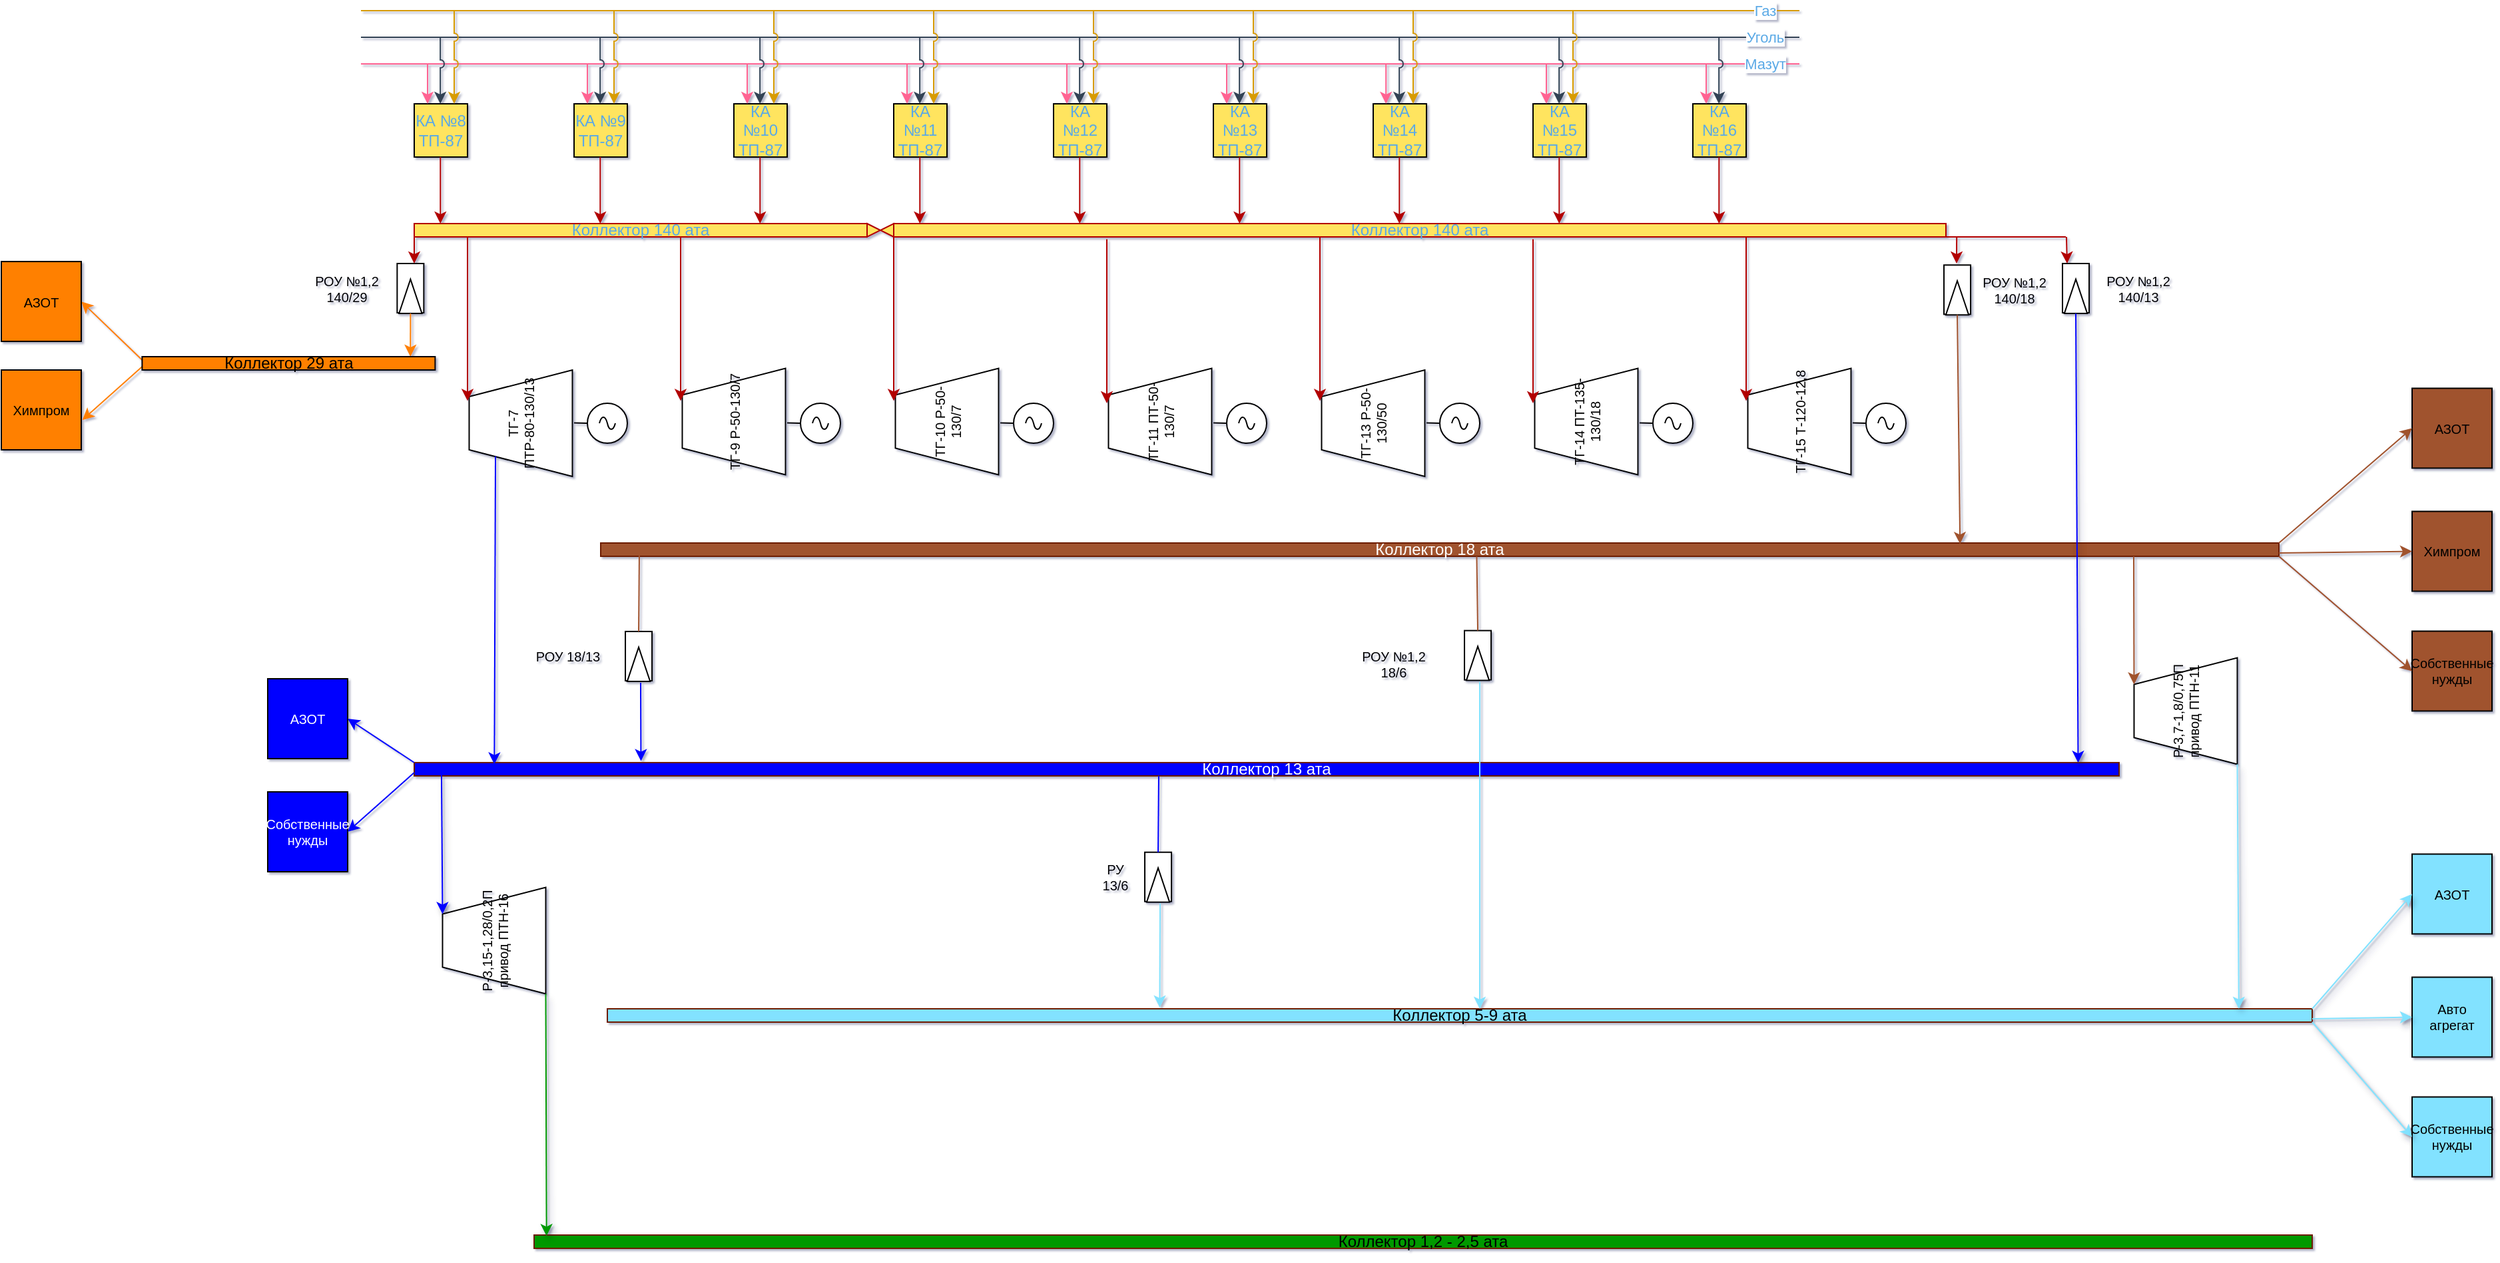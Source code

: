 <mxfile version="20.5.3" type="github">
  <diagram name="Турбины" id="c7558073-3199-34d8-9f00-42111426c3f3">
    <mxGraphModel dx="2180" dy="756" grid="1" gridSize="10" guides="1" tooltips="1" connect="1" arrows="1" fold="1" page="1" pageScale="1" pageWidth="826" pageHeight="1169" math="0" shadow="1">
      <root>
        <mxCell id="0" />
        <mxCell id="1" parent="0" />
        <mxCell id="tL17GhLCMj96Ze86oTwv-2" value="КА №8 ТП-87" style="whiteSpace=wrap;html=1;aspect=fixed;rounded=0;fillColor=#FFE45E;strokeColor=#000000;fontColor=#5AA9E6;" parent="1" vertex="1">
          <mxGeometry x="-40" y="80" width="40" height="40" as="geometry" />
        </mxCell>
        <mxCell id="tL17GhLCMj96Ze86oTwv-3" value="КА №9 ТП-87" style="whiteSpace=wrap;html=1;aspect=fixed;rounded=0;fillColor=#FFE45E;strokeColor=#000000;fontColor=#5AA9E6;" parent="1" vertex="1">
          <mxGeometry x="80" y="80" width="40" height="40" as="geometry" />
        </mxCell>
        <mxCell id="tL17GhLCMj96Ze86oTwv-4" value="КА №10 ТП-87" style="whiteSpace=wrap;html=1;aspect=fixed;rounded=0;fillColor=#FFE45E;strokeColor=#000000;fontColor=#5AA9E6;" parent="1" vertex="1">
          <mxGeometry x="200" y="80" width="40" height="40" as="geometry" />
        </mxCell>
        <mxCell id="tL17GhLCMj96Ze86oTwv-5" value="КА №11 ТП-87" style="whiteSpace=wrap;html=1;aspect=fixed;rounded=0;fillColor=#FFE45E;strokeColor=#000000;fontColor=#5AA9E6;" parent="1" vertex="1">
          <mxGeometry x="320" y="80" width="40" height="40" as="geometry" />
        </mxCell>
        <mxCell id="tL17GhLCMj96Ze86oTwv-6" value="КА №12 ТП-87" style="whiteSpace=wrap;html=1;aspect=fixed;rounded=0;fillColor=#FFE45E;strokeColor=#000000;fontColor=#5AA9E6;" parent="1" vertex="1">
          <mxGeometry x="440" y="80" width="40" height="40" as="geometry" />
        </mxCell>
        <mxCell id="tL17GhLCMj96Ze86oTwv-7" value="КА №13 ТП-87" style="whiteSpace=wrap;html=1;aspect=fixed;rounded=0;fillColor=#FFE45E;strokeColor=#000000;fontColor=#5AA9E6;" parent="1" vertex="1">
          <mxGeometry x="560" y="80" width="40" height="40" as="geometry" />
        </mxCell>
        <mxCell id="tL17GhLCMj96Ze86oTwv-8" value="КА №14 ТП-87" style="whiteSpace=wrap;html=1;aspect=fixed;rounded=0;fillColor=#FFE45E;strokeColor=#000000;fontColor=#5AA9E6;" parent="1" vertex="1">
          <mxGeometry x="680" y="80" width="40" height="40" as="geometry" />
        </mxCell>
        <mxCell id="tL17GhLCMj96Ze86oTwv-9" value="КА №15 ТП-87" style="whiteSpace=wrap;html=1;aspect=fixed;rounded=0;fillColor=#FFE45E;strokeColor=#000000;fontColor=#5AA9E6;" parent="1" vertex="1">
          <mxGeometry x="800" y="80" width="40" height="40" as="geometry" />
        </mxCell>
        <mxCell id="tL17GhLCMj96Ze86oTwv-10" value="КА №16 ТП-87" style="whiteSpace=wrap;html=1;aspect=fixed;rounded=0;fillColor=#FFE45E;strokeColor=#000000;fontColor=#5AA9E6;" parent="1" vertex="1">
          <mxGeometry x="920" y="80" width="40" height="40" as="geometry" />
        </mxCell>
        <mxCell id="tL17GhLCMj96Ze86oTwv-11" value="Коллектор 140 ата" style="rounded=0;whiteSpace=wrap;html=1;strokeColor=#B20000;fillColor=#FFE45E;fontColor=#5AA9E6;" parent="1" vertex="1">
          <mxGeometry x="-40" y="170" width="340" height="10" as="geometry" />
        </mxCell>
        <mxCell id="tL17GhLCMj96Ze86oTwv-12" value="Коллектор 140 ата" style="rounded=0;whiteSpace=wrap;html=1;strokeColor=#B20000;fillColor=#FFE45E;fontColor=#5AA9E6;" parent="1" vertex="1">
          <mxGeometry x="320" y="170" width="790" height="10" as="geometry" />
        </mxCell>
        <mxCell id="tL17GhLCMj96Ze86oTwv-13" value="" style="triangle;whiteSpace=wrap;html=1;strokeColor=#B20000;rounded=0;fillColor=#FFE45E;fontColor=#5AA9E6;" parent="1" vertex="1">
          <mxGeometry x="300" y="170" width="10" height="10" as="geometry" />
        </mxCell>
        <mxCell id="tL17GhLCMj96Ze86oTwv-14" value="" style="triangle;whiteSpace=wrap;html=1;rotation=-180;strokeColor=#B20000;rounded=0;fillColor=#FFE45E;fontColor=#5AA9E6;" parent="1" vertex="1">
          <mxGeometry x="310" y="170" width="10" height="10" as="geometry" />
        </mxCell>
        <mxCell id="tL17GhLCMj96Ze86oTwv-17" value="" style="endArrow=classic;html=1;rounded=0;fillColor=#e51400;strokeColor=#B20000;fontColor=#5AA9E6;" parent="1" edge="1">
          <mxGeometry width="50" height="50" relative="1" as="geometry">
            <mxPoint x="-20.34" y="120" as="sourcePoint" />
            <mxPoint x="-20.34" y="170.0" as="targetPoint" />
          </mxGeometry>
        </mxCell>
        <mxCell id="tL17GhLCMj96Ze86oTwv-18" value="" style="endArrow=classic;html=1;rounded=0;strokeColor=#B20000;fontColor=#5AA9E6;fillColor=#e51400;" parent="1" edge="1">
          <mxGeometry width="50" height="50" relative="1" as="geometry">
            <mxPoint x="99.66" y="120" as="sourcePoint" />
            <mxPoint x="99.66" y="170.0" as="targetPoint" />
          </mxGeometry>
        </mxCell>
        <mxCell id="tL17GhLCMj96Ze86oTwv-19" value="" style="endArrow=classic;html=1;rounded=0;fillColor=#e51400;strokeColor=#B20000;fontColor=#5AA9E6;" parent="1" edge="1">
          <mxGeometry width="50" height="50" relative="1" as="geometry">
            <mxPoint x="219.66" y="120" as="sourcePoint" />
            <mxPoint x="219.66" y="170.0" as="targetPoint" />
          </mxGeometry>
        </mxCell>
        <mxCell id="tL17GhLCMj96Ze86oTwv-20" value="" style="endArrow=classic;html=1;rounded=0;strokeColor=#B20000;fontColor=#5AA9E6;fillColor=#e51400;" parent="1" edge="1">
          <mxGeometry width="50" height="50" relative="1" as="geometry">
            <mxPoint x="339.66" y="120" as="sourcePoint" />
            <mxPoint x="339.66" y="170.0" as="targetPoint" />
          </mxGeometry>
        </mxCell>
        <mxCell id="tL17GhLCMj96Ze86oTwv-21" value="" style="endArrow=classic;html=1;rounded=0;strokeColor=#B20000;fontColor=#5AA9E6;fillColor=#e51400;" parent="1" edge="1">
          <mxGeometry width="50" height="50" relative="1" as="geometry">
            <mxPoint x="459.66" y="120" as="sourcePoint" />
            <mxPoint x="459.66" y="170.0" as="targetPoint" />
          </mxGeometry>
        </mxCell>
        <mxCell id="tL17GhLCMj96Ze86oTwv-22" value="" style="endArrow=classic;html=1;rounded=0;fillColor=#e51400;strokeColor=#B20000;fontColor=#5AA9E6;" parent="1" edge="1">
          <mxGeometry width="50" height="50" relative="1" as="geometry">
            <mxPoint x="579.66" y="120" as="sourcePoint" />
            <mxPoint x="579.66" y="170.0" as="targetPoint" />
          </mxGeometry>
        </mxCell>
        <mxCell id="tL17GhLCMj96Ze86oTwv-23" value="" style="endArrow=classic;html=1;rounded=0;strokeColor=#B20000;fontColor=#5AA9E6;fillColor=#e51400;" parent="1" edge="1">
          <mxGeometry width="50" height="50" relative="1" as="geometry">
            <mxPoint x="699.66" y="120" as="sourcePoint" />
            <mxPoint x="699.66" y="170.0" as="targetPoint" />
          </mxGeometry>
        </mxCell>
        <mxCell id="tL17GhLCMj96Ze86oTwv-24" value="" style="endArrow=classic;html=1;rounded=0;strokeColor=#B20000;fontColor=#5AA9E6;fillColor=#e51400;" parent="1" edge="1">
          <mxGeometry width="50" height="50" relative="1" as="geometry">
            <mxPoint x="819.66" y="120" as="sourcePoint" />
            <mxPoint x="819.66" y="170.0" as="targetPoint" />
          </mxGeometry>
        </mxCell>
        <mxCell id="tL17GhLCMj96Ze86oTwv-25" value="" style="endArrow=classic;html=1;rounded=0;strokeColor=#B20000;fontColor=#5AA9E6;fillColor=#e51400;" parent="1" edge="1">
          <mxGeometry width="50" height="50" relative="1" as="geometry">
            <mxPoint x="939.66" y="120" as="sourcePoint" />
            <mxPoint x="939.66" y="170.0" as="targetPoint" />
          </mxGeometry>
        </mxCell>
        <mxCell id="tL17GhLCMj96Ze86oTwv-26" value="" style="endArrow=none;html=1;rounded=0;strokeColor=#FF6392;fillColor=#FFE45E;fontColor=#5AA9E6;" parent="1" edge="1">
          <mxGeometry width="50" height="50" relative="1" as="geometry">
            <mxPoint x="-80" y="50" as="sourcePoint" />
            <mxPoint x="1000" y="50" as="targetPoint" />
          </mxGeometry>
        </mxCell>
        <mxCell id="tL17GhLCMj96Ze86oTwv-27" value="Мазут" style="edgeLabel;html=1;align=center;verticalAlign=middle;resizable=0;points=[];rounded=0;fontColor=#5AA9E6;" parent="tL17GhLCMj96Ze86oTwv-26" vertex="1" connectable="0">
          <mxGeometry x="0.897" relative="1" as="geometry">
            <mxPoint x="29" as="offset" />
          </mxGeometry>
        </mxCell>
        <mxCell id="tL17GhLCMj96Ze86oTwv-29" value="" style="endArrow=none;html=1;rounded=0;strokeColor=#314354;fillColor=#647687;fontColor=#5AA9E6;" parent="1" edge="1">
          <mxGeometry width="50" height="50" relative="1" as="geometry">
            <mxPoint x="-80" y="30" as="sourcePoint" />
            <mxPoint x="1000" y="30" as="targetPoint" />
          </mxGeometry>
        </mxCell>
        <mxCell id="tL17GhLCMj96Ze86oTwv-30" value="Уголь" style="edgeLabel;html=1;align=center;verticalAlign=middle;resizable=0;points=[];rounded=0;fontColor=#5AA9E6;" parent="tL17GhLCMj96Ze86oTwv-29" vertex="1" connectable="0">
          <mxGeometry x="0.897" relative="1" as="geometry">
            <mxPoint x="29" as="offset" />
          </mxGeometry>
        </mxCell>
        <mxCell id="tL17GhLCMj96Ze86oTwv-31" value="" style="endArrow=none;html=1;rounded=0;strokeColor=#D79B00;fillColor=#ffe6cc;fontColor=#5AA9E6;" parent="1" edge="1">
          <mxGeometry width="50" height="50" relative="1" as="geometry">
            <mxPoint x="-80" y="10" as="sourcePoint" />
            <mxPoint x="1000" y="10" as="targetPoint" />
          </mxGeometry>
        </mxCell>
        <mxCell id="tL17GhLCMj96Ze86oTwv-32" value="Газ" style="edgeLabel;html=1;align=center;verticalAlign=middle;resizable=0;points=[];rounded=0;fontColor=#5AA9E6;" parent="tL17GhLCMj96Ze86oTwv-31" vertex="1" connectable="0">
          <mxGeometry x="0.897" relative="1" as="geometry">
            <mxPoint x="29" as="offset" />
          </mxGeometry>
        </mxCell>
        <mxCell id="tL17GhLCMj96Ze86oTwv-34" value="" style="endArrow=classic;html=1;rounded=0;strokeColor=#FF6392;fontColor=#5AA9E6;fillColor=#FFE45E;" parent="1" edge="1">
          <mxGeometry width="50" height="50" relative="1" as="geometry">
            <mxPoint x="-30" y="50" as="sourcePoint" />
            <mxPoint x="-30" y="80" as="targetPoint" />
          </mxGeometry>
        </mxCell>
        <mxCell id="tL17GhLCMj96Ze86oTwv-35" value="" style="endArrow=classic;html=1;rounded=0;strokeColor=#FF6392;fontColor=#5AA9E6;fillColor=#FFE45E;" parent="1" edge="1">
          <mxGeometry width="50" height="50" relative="1" as="geometry">
            <mxPoint x="90" y="50" as="sourcePoint" />
            <mxPoint x="90" y="80" as="targetPoint" />
          </mxGeometry>
        </mxCell>
        <mxCell id="tL17GhLCMj96Ze86oTwv-36" value="" style="endArrow=classic;html=1;rounded=0;strokeColor=#FF6392;fontColor=#5AA9E6;fillColor=#FFE45E;" parent="1" edge="1">
          <mxGeometry width="50" height="50" relative="1" as="geometry">
            <mxPoint x="210" y="50" as="sourcePoint" />
            <mxPoint x="210" y="80" as="targetPoint" />
          </mxGeometry>
        </mxCell>
        <mxCell id="tL17GhLCMj96Ze86oTwv-37" value="" style="endArrow=classic;html=1;rounded=0;strokeColor=#FF6392;fontColor=#5AA9E6;fillColor=#FFE45E;" parent="1" edge="1">
          <mxGeometry width="50" height="50" relative="1" as="geometry">
            <mxPoint x="330" y="50" as="sourcePoint" />
            <mxPoint x="330" y="80" as="targetPoint" />
          </mxGeometry>
        </mxCell>
        <mxCell id="tL17GhLCMj96Ze86oTwv-38" value="" style="endArrow=classic;html=1;rounded=0;strokeColor=#FF6392;fontColor=#5AA9E6;fillColor=#FFE45E;" parent="1" edge="1">
          <mxGeometry width="50" height="50" relative="1" as="geometry">
            <mxPoint x="450" y="50" as="sourcePoint" />
            <mxPoint x="450" y="80" as="targetPoint" />
          </mxGeometry>
        </mxCell>
        <mxCell id="tL17GhLCMj96Ze86oTwv-39" value="" style="endArrow=classic;html=1;rounded=0;strokeColor=#FF6392;fontColor=#5AA9E6;fillColor=#FFE45E;" parent="1" edge="1">
          <mxGeometry width="50" height="50" relative="1" as="geometry">
            <mxPoint x="570" y="50" as="sourcePoint" />
            <mxPoint x="570" y="80" as="targetPoint" />
          </mxGeometry>
        </mxCell>
        <mxCell id="tL17GhLCMj96Ze86oTwv-40" value="" style="endArrow=classic;html=1;rounded=0;strokeColor=#FF6392;fontColor=#5AA9E6;fillColor=#FFE45E;" parent="1" edge="1">
          <mxGeometry width="50" height="50" relative="1" as="geometry">
            <mxPoint x="689.58" y="50" as="sourcePoint" />
            <mxPoint x="689.58" y="80" as="targetPoint" />
          </mxGeometry>
        </mxCell>
        <mxCell id="tL17GhLCMj96Ze86oTwv-41" value="" style="endArrow=classic;html=1;rounded=0;strokeColor=#FF6392;fontColor=#5AA9E6;fillColor=#FFE45E;" parent="1" edge="1">
          <mxGeometry width="50" height="50" relative="1" as="geometry">
            <mxPoint x="810" y="50" as="sourcePoint" />
            <mxPoint x="810" y="80" as="targetPoint" />
          </mxGeometry>
        </mxCell>
        <mxCell id="tL17GhLCMj96Ze86oTwv-42" value="" style="endArrow=classic;html=1;rounded=0;strokeColor=#FF6392;fontColor=#5AA9E6;fillColor=#FFE45E;" parent="1" edge="1">
          <mxGeometry width="50" height="50" relative="1" as="geometry">
            <mxPoint x="930" y="50" as="sourcePoint" />
            <mxPoint x="930" y="80" as="targetPoint" />
          </mxGeometry>
        </mxCell>
        <mxCell id="tL17GhLCMj96Ze86oTwv-43" value="" style="endArrow=classic;html=1;rounded=0;strokeColor=#314354;fontColor=#5AA9E6;fillColor=#FFE45E;shadow=0;jumpStyle=arc;" parent="1" edge="1">
          <mxGeometry width="50" height="50" relative="1" as="geometry">
            <mxPoint x="-20.42" y="30" as="sourcePoint" />
            <mxPoint x="-20.42" y="80" as="targetPoint" />
          </mxGeometry>
        </mxCell>
        <mxCell id="tL17GhLCMj96Ze86oTwv-44" value="" style="endArrow=classic;html=1;rounded=0;strokeColor=#314354;fontColor=#5AA9E6;fillColor=#FFE45E;jumpStyle=arc;" parent="1" edge="1">
          <mxGeometry width="50" height="50" relative="1" as="geometry">
            <mxPoint x="99.58" y="30" as="sourcePoint" />
            <mxPoint x="99.58" y="80" as="targetPoint" />
          </mxGeometry>
        </mxCell>
        <mxCell id="tL17GhLCMj96Ze86oTwv-45" value="" style="endArrow=classic;html=1;rounded=0;strokeColor=#314354;fontColor=#5AA9E6;fillColor=#FFE45E;jumpStyle=arc;" parent="1" edge="1">
          <mxGeometry width="50" height="50" relative="1" as="geometry">
            <mxPoint x="219.58" y="30" as="sourcePoint" />
            <mxPoint x="219.58" y="80" as="targetPoint" />
          </mxGeometry>
        </mxCell>
        <mxCell id="tL17GhLCMj96Ze86oTwv-46" value="" style="endArrow=classic;html=1;rounded=0;strokeColor=#314354;fontColor=#5AA9E6;fillColor=#FFE45E;jumpStyle=arc;" parent="1" edge="1">
          <mxGeometry width="50" height="50" relative="1" as="geometry">
            <mxPoint x="339.58" y="30" as="sourcePoint" />
            <mxPoint x="339.58" y="80" as="targetPoint" />
          </mxGeometry>
        </mxCell>
        <mxCell id="tL17GhLCMj96Ze86oTwv-47" value="" style="endArrow=classic;html=1;rounded=0;strokeColor=#314354;fontColor=#5AA9E6;fillColor=#FFE45E;jumpStyle=arc;" parent="1" edge="1">
          <mxGeometry width="50" height="50" relative="1" as="geometry">
            <mxPoint x="459.58" y="30" as="sourcePoint" />
            <mxPoint x="459.58" y="80" as="targetPoint" />
          </mxGeometry>
        </mxCell>
        <mxCell id="tL17GhLCMj96Ze86oTwv-48" value="" style="endArrow=classic;html=1;rounded=0;strokeColor=#314354;fontColor=#5AA9E6;fillColor=#FFE45E;jumpStyle=arc;" parent="1" edge="1">
          <mxGeometry width="50" height="50" relative="1" as="geometry">
            <mxPoint x="579.58" y="30" as="sourcePoint" />
            <mxPoint x="579.58" y="80" as="targetPoint" />
          </mxGeometry>
        </mxCell>
        <mxCell id="tL17GhLCMj96Ze86oTwv-49" value="" style="endArrow=classic;html=1;rounded=0;strokeColor=#314354;fontColor=#5AA9E6;fillColor=#FFE45E;jumpStyle=arc;" parent="1" edge="1">
          <mxGeometry width="50" height="50" relative="1" as="geometry">
            <mxPoint x="699.58" y="30" as="sourcePoint" />
            <mxPoint x="699.58" y="80" as="targetPoint" />
          </mxGeometry>
        </mxCell>
        <mxCell id="tL17GhLCMj96Ze86oTwv-50" value="" style="endArrow=classic;html=1;rounded=0;strokeColor=#314354;fontColor=#5AA9E6;fillColor=#FFE45E;jumpStyle=arc;" parent="1" edge="1">
          <mxGeometry width="50" height="50" relative="1" as="geometry">
            <mxPoint x="819.58" y="30" as="sourcePoint" />
            <mxPoint x="819.58" y="80" as="targetPoint" />
          </mxGeometry>
        </mxCell>
        <mxCell id="tL17GhLCMj96Ze86oTwv-51" value="" style="endArrow=classic;html=1;rounded=0;strokeColor=#314354;fontColor=#5AA9E6;fillColor=#FFE45E;jumpStyle=arc;" parent="1" edge="1">
          <mxGeometry width="50" height="50" relative="1" as="geometry">
            <mxPoint x="939.58" y="30" as="sourcePoint" />
            <mxPoint x="939.58" y="80" as="targetPoint" />
          </mxGeometry>
        </mxCell>
        <mxCell id="tL17GhLCMj96Ze86oTwv-52" value="" style="endArrow=classic;html=1;rounded=0;strokeColor=#D79B00;fontColor=#5AA9E6;fillColor=#FFE45E;jumpStyle=arc;" parent="1" edge="1">
          <mxGeometry width="50" height="50" relative="1" as="geometry">
            <mxPoint x="-10" y="10" as="sourcePoint" />
            <mxPoint x="-10.0" y="80" as="targetPoint" />
          </mxGeometry>
        </mxCell>
        <mxCell id="tL17GhLCMj96Ze86oTwv-53" value="" style="endArrow=classic;html=1;rounded=0;strokeColor=#D79B00;fontColor=#5AA9E6;fillColor=#FFE45E;jumpStyle=arc;" parent="1" edge="1">
          <mxGeometry width="50" height="50" relative="1" as="geometry">
            <mxPoint x="110" y="10" as="sourcePoint" />
            <mxPoint x="110" y="80" as="targetPoint" />
          </mxGeometry>
        </mxCell>
        <mxCell id="tL17GhLCMj96Ze86oTwv-54" value="" style="endArrow=classic;html=1;rounded=0;strokeColor=#D79B00;fontColor=#5AA9E6;fillColor=#FFE45E;jumpStyle=arc;" parent="1" edge="1">
          <mxGeometry width="50" height="50" relative="1" as="geometry">
            <mxPoint x="230" y="10" as="sourcePoint" />
            <mxPoint x="230" y="80" as="targetPoint" />
          </mxGeometry>
        </mxCell>
        <mxCell id="tL17GhLCMj96Ze86oTwv-55" value="" style="endArrow=classic;html=1;rounded=0;strokeColor=#D79B00;fontColor=#5AA9E6;fillColor=#FFE45E;jumpStyle=arc;" parent="1" edge="1">
          <mxGeometry width="50" height="50" relative="1" as="geometry">
            <mxPoint x="350" y="10" as="sourcePoint" />
            <mxPoint x="350" y="80" as="targetPoint" />
          </mxGeometry>
        </mxCell>
        <mxCell id="tL17GhLCMj96Ze86oTwv-56" value="" style="endArrow=classic;html=1;rounded=0;strokeColor=#D79B00;fontColor=#5AA9E6;fillColor=#FFE45E;jumpStyle=arc;" parent="1" edge="1">
          <mxGeometry width="50" height="50" relative="1" as="geometry">
            <mxPoint x="470" y="10" as="sourcePoint" />
            <mxPoint x="470" y="80" as="targetPoint" />
          </mxGeometry>
        </mxCell>
        <mxCell id="tL17GhLCMj96Ze86oTwv-57" value="" style="endArrow=classic;html=1;rounded=0;strokeColor=#D79B00;fontColor=#5AA9E6;fillColor=#FFE45E;jumpStyle=arc;" parent="1" edge="1">
          <mxGeometry width="50" height="50" relative="1" as="geometry">
            <mxPoint x="590" y="10" as="sourcePoint" />
            <mxPoint x="590" y="80" as="targetPoint" />
          </mxGeometry>
        </mxCell>
        <mxCell id="tL17GhLCMj96Ze86oTwv-58" value="" style="endArrow=classic;html=1;rounded=0;strokeColor=#D79B00;fontColor=#5AA9E6;fillColor=#FFE45E;jumpStyle=arc;" parent="1" edge="1">
          <mxGeometry width="50" height="50" relative="1" as="geometry">
            <mxPoint x="710" y="10" as="sourcePoint" />
            <mxPoint x="710" y="80" as="targetPoint" />
          </mxGeometry>
        </mxCell>
        <mxCell id="tL17GhLCMj96Ze86oTwv-59" value="" style="endArrow=classic;html=1;rounded=0;strokeColor=#D79B00;fontColor=#5AA9E6;fillColor=#FFE45E;jumpStyle=arc;" parent="1" edge="1">
          <mxGeometry width="50" height="50" relative="1" as="geometry">
            <mxPoint x="830" y="10" as="sourcePoint" />
            <mxPoint x="830" y="80" as="targetPoint" />
          </mxGeometry>
        </mxCell>
        <mxCell id="tL17GhLCMj96Ze86oTwv-68" value="" style="rounded=0;whiteSpace=wrap;html=1;strokeColor=#000000;fontColor=#5AA9E6;fillColor=#FFFFFF;rotation=-90;" parent="1" vertex="1">
          <mxGeometry x="-61.33" y="208.52" width="37.04" height="20" as="geometry" />
        </mxCell>
        <mxCell id="tL17GhLCMj96Ze86oTwv-69" value="" style="triangle;whiteSpace=wrap;html=1;strokeColor=#000000;fontColor=#5AA9E6;fillColor=#FFFFFF;rotation=-90;" parent="1" vertex="1">
          <mxGeometry x="-55.62" y="216.09" width="25.62" height="17.18" as="geometry" />
        </mxCell>
        <mxCell id="tL17GhLCMj96Ze86oTwv-70" value="РОУ №1,2&lt;br style=&quot;font-size: 10px;&quot;&gt;140/29" style="text;html=1;align=center;verticalAlign=middle;resizable=0;points=[];autosize=1;strokeColor=none;fillColor=none;fontColor=#000000;fontSize=10;" parent="1" vertex="1">
          <mxGeometry x="-125.62" y="198.52" width="70" height="40" as="geometry" />
        </mxCell>
        <mxCell id="tL17GhLCMj96Ze86oTwv-73" value="" style="endArrow=classic;html=1;rounded=0;shadow=0;strokeColor=#FF8000;fontSize=10;fontColor=#000000;fillColor=#FFE45E;jumpStyle=arc;exitX=0;exitY=0.5;exitDx=0;exitDy=0;" parent="1" source="tL17GhLCMj96Ze86oTwv-69" edge="1">
          <mxGeometry width="50" height="50" relative="1" as="geometry">
            <mxPoint x="-42.66" y="240" as="sourcePoint" />
            <mxPoint x="-42.85" y="270" as="targetPoint" />
          </mxGeometry>
        </mxCell>
        <mxCell id="tL17GhLCMj96Ze86oTwv-150" style="edgeStyle=none;rounded=0;jumpStyle=arc;jumpSize=6;orthogonalLoop=1;jettySize=auto;html=1;exitX=0;exitY=0.25;exitDx=0;exitDy=0;entryX=1;entryY=0.5;entryDx=0;entryDy=0;shadow=0;strokeColor=#FF8000;strokeWidth=1;fontSize=10;fontColor=#000000;endSize=6;fillColor=#FFE45E;" parent="1" source="tL17GhLCMj96Ze86oTwv-74" target="tL17GhLCMj96Ze86oTwv-81" edge="1">
          <mxGeometry relative="1" as="geometry" />
        </mxCell>
        <mxCell id="tL17GhLCMj96Ze86oTwv-151" style="edgeStyle=none;rounded=0;jumpStyle=arc;jumpSize=6;orthogonalLoop=1;jettySize=auto;html=1;exitX=0;exitY=0.75;exitDx=0;exitDy=0;entryX=1.013;entryY=0.627;entryDx=0;entryDy=0;entryPerimeter=0;shadow=0;strokeColor=#FF8000;strokeWidth=1;fontSize=10;fontColor=#000000;endSize=6;fillColor=#FFE45E;" parent="1" source="tL17GhLCMj96Ze86oTwv-74" target="tL17GhLCMj96Ze86oTwv-82" edge="1">
          <mxGeometry relative="1" as="geometry" />
        </mxCell>
        <mxCell id="tL17GhLCMj96Ze86oTwv-74" value="Коллектор 29 ата" style="rounded=0;whiteSpace=wrap;html=1;strokeColor=#000000;fillColor=#FF8000;fontColor=#000000;" parent="1" vertex="1">
          <mxGeometry x="-244.29" y="270" width="220" height="10" as="geometry" />
        </mxCell>
        <mxCell id="tL17GhLCMj96Ze86oTwv-81" value="АЗОТ" style="whiteSpace=wrap;html=1;aspect=fixed;strokeColor=#000000;fontSize=10;fontColor=#000000;fillColor=#FF8000;" parent="1" vertex="1">
          <mxGeometry x="-350" y="198.52" width="60" height="60" as="geometry" />
        </mxCell>
        <mxCell id="tL17GhLCMj96Ze86oTwv-82" value="Химпром" style="whiteSpace=wrap;html=1;aspect=fixed;strokeColor=#000000;fontSize=10;fontColor=#000000;fillColor=#FF8000;" parent="1" vertex="1">
          <mxGeometry x="-350" y="280" width="60" height="60" as="geometry" />
        </mxCell>
        <mxCell id="tL17GhLCMj96Ze86oTwv-92" value="" style="rounded=0;whiteSpace=wrap;html=1;strokeColor=#000000;fontColor=#5AA9E6;fillColor=#FFFFFF;rotation=-90;" parent="1" vertex="1">
          <mxGeometry x="1189" y="208.52" width="37.04" height="20" as="geometry" />
        </mxCell>
        <mxCell id="tL17GhLCMj96Ze86oTwv-93" value="" style="triangle;whiteSpace=wrap;html=1;strokeColor=#000000;fontColor=#5AA9E6;fillColor=#FFFFFF;rotation=-90;" parent="1" vertex="1">
          <mxGeometry x="1194.71" y="216.09" width="25.62" height="17.18" as="geometry" />
        </mxCell>
        <mxCell id="tL17GhLCMj96Ze86oTwv-94" value="РОУ №1,2&lt;br style=&quot;font-size: 10px;&quot;&gt;140/13" style="text;html=1;align=center;verticalAlign=middle;resizable=0;points=[];autosize=1;strokeColor=none;fillColor=none;fontColor=#000000;fontSize=10;" parent="1" vertex="1">
          <mxGeometry x="1219" y="198.52" width="70" height="40" as="geometry" />
        </mxCell>
        <mxCell id="tL17GhLCMj96Ze86oTwv-95" value="" style="rounded=0;whiteSpace=wrap;html=1;strokeColor=#000000;fontColor=#5AA9E6;fillColor=#FFFFFF;rotation=-90;" parent="1" vertex="1">
          <mxGeometry x="1100" y="209.67" width="37.04" height="20" as="geometry" />
        </mxCell>
        <mxCell id="tL17GhLCMj96Ze86oTwv-96" value="" style="triangle;whiteSpace=wrap;html=1;strokeColor=#000000;fontColor=#5AA9E6;fillColor=#FFFFFF;rotation=-90;" parent="1" vertex="1">
          <mxGeometry x="1105.71" y="217.24" width="25.62" height="17.18" as="geometry" />
        </mxCell>
        <mxCell id="tL17GhLCMj96Ze86oTwv-97" value="РОУ №1,2&lt;br style=&quot;font-size: 10px;&quot;&gt;140/18" style="text;html=1;align=center;verticalAlign=middle;resizable=0;points=[];autosize=1;strokeColor=none;fillColor=none;fontColor=#000000;fontSize=10;" parent="1" vertex="1">
          <mxGeometry x="1125.71" y="199.67" width="70" height="40" as="geometry" />
        </mxCell>
        <mxCell id="tL17GhLCMj96Ze86oTwv-114" value="ТГ-15 Т-120-12,8" style="shape=trapezoid;perimeter=trapezoidPerimeter;whiteSpace=wrap;html=1;fixedSize=1;strokeColor=#000000;fontSize=10;fontColor=#000000;fillColor=#FFFFFF;rotation=-90;" parent="1" vertex="1">
          <mxGeometry x="960" y="280" width="80" height="77.5" as="geometry" />
        </mxCell>
        <mxCell id="tL17GhLCMj96Ze86oTwv-117" value="ТГ-7&lt;br style=&quot;font-size: 10px;&quot;&gt;ПТР-80-130/13" style="shape=trapezoid;perimeter=trapezoidPerimeter;fixedSize=1;strokeColor=#000000;fontSize=10;fontColor=#000000;fillColor=#FFFFFF;rotation=-90;labelPosition=center;verticalLabelPosition=middle;align=center;verticalAlign=middle;direction=east;labelBackgroundColor=none;labelBorderColor=none;whiteSpace=wrap;html=1;horizontal=1;" parent="1" vertex="1">
          <mxGeometry y="281.25" width="80" height="77.5" as="geometry" />
        </mxCell>
        <mxCell id="tL17GhLCMj96Ze86oTwv-118" value="ТГ-9 Р-50-130/7" style="shape=trapezoid;perimeter=trapezoidPerimeter;whiteSpace=wrap;html=1;fixedSize=1;strokeColor=#000000;fontSize=10;fontColor=#000000;fillColor=#FFFFFF;rotation=-90;" parent="1" vertex="1">
          <mxGeometry x="160" y="280" width="80" height="77.5" as="geometry" />
        </mxCell>
        <mxCell id="tL17GhLCMj96Ze86oTwv-119" value="ТГ-10 Р-50-130/7" style="shape=trapezoid;perimeter=trapezoidPerimeter;whiteSpace=wrap;html=1;fixedSize=1;strokeColor=#000000;fontSize=10;fontColor=#000000;fillColor=#FFFFFF;rotation=-90;" parent="1" vertex="1">
          <mxGeometry x="320" y="280" width="80" height="77.5" as="geometry" />
        </mxCell>
        <mxCell id="tL17GhLCMj96Ze86oTwv-120" value="ТГ-11 ПТ-50-130/7" style="shape=trapezoid;perimeter=trapezoidPerimeter;whiteSpace=wrap;html=1;fixedSize=1;strokeColor=#000000;fontSize=10;fontColor=#000000;fillColor=#FFFFFF;rotation=-90;" parent="1" vertex="1">
          <mxGeometry x="480" y="280" width="80" height="77.5" as="geometry" />
        </mxCell>
        <mxCell id="tL17GhLCMj96Ze86oTwv-121" value="ТГ-13 Р-50-130/50" style="shape=trapezoid;perimeter=trapezoidPerimeter;whiteSpace=wrap;html=1;fixedSize=1;strokeColor=#000000;fontSize=10;fontColor=#000000;fillColor=#FFFFFF;rotation=-90;" parent="1" vertex="1">
          <mxGeometry x="640" y="281.25" width="80" height="77.5" as="geometry" />
        </mxCell>
        <mxCell id="tL17GhLCMj96Ze86oTwv-122" value="ТГ-14 ПТ-135-130/18" style="shape=trapezoid;perimeter=trapezoidPerimeter;whiteSpace=wrap;html=1;fixedSize=1;strokeColor=#000000;fontSize=10;fontColor=#000000;fillColor=#FFFFFF;rotation=-90;" parent="1" vertex="1">
          <mxGeometry x="800" y="280" width="80" height="77.5" as="geometry" />
        </mxCell>
        <mxCell id="tL17GhLCMj96Ze86oTwv-124" value="" style="endArrow=none;html=1;rounded=0;shadow=0;strokeColor=#000000;strokeWidth=1;fontSize=10;fontColor=#000000;endSize=6;fillColor=#FFE45E;jumpStyle=arc;jumpSize=6;" parent="1" edge="1">
          <mxGeometry width="50" height="50" relative="1" as="geometry">
            <mxPoint x="80" y="319.76" as="sourcePoint" />
            <mxPoint x="90" y="320" as="targetPoint" />
          </mxGeometry>
        </mxCell>
        <mxCell id="tL17GhLCMj96Ze86oTwv-125" value="" style="pointerEvents=1;verticalLabelPosition=bottom;shadow=0;dashed=0;align=center;html=1;verticalAlign=top;shape=mxgraph.electrical.signal_sources.source;aspect=fixed;points=[[0.5,0,0],[1,0.5,0],[0.5,1,0],[0,0.5,0]];elSignalType=ac;strokeColor=#000000;fontSize=10;fontColor=#000000;fillColor=#FFFFFF;" parent="1" vertex="1">
          <mxGeometry x="90" y="305" width="30" height="30" as="geometry" />
        </mxCell>
        <mxCell id="tL17GhLCMj96Ze86oTwv-126" value="" style="endArrow=none;html=1;rounded=0;shadow=0;strokeColor=#000000;strokeWidth=1;fontSize=10;fontColor=#000000;endSize=6;fillColor=#FFE45E;jumpStyle=arc;jumpSize=6;" parent="1" edge="1">
          <mxGeometry width="50" height="50" relative="1" as="geometry">
            <mxPoint x="240" y="319.76" as="sourcePoint" />
            <mxPoint x="250" y="320" as="targetPoint" />
          </mxGeometry>
        </mxCell>
        <mxCell id="tL17GhLCMj96Ze86oTwv-127" value="" style="pointerEvents=1;verticalLabelPosition=bottom;shadow=0;dashed=0;align=center;html=1;verticalAlign=top;shape=mxgraph.electrical.signal_sources.source;aspect=fixed;points=[[0.5,0,0],[1,0.5,0],[0.5,1,0],[0,0.5,0]];elSignalType=ac;strokeColor=#000000;fontSize=10;fontColor=#000000;fillColor=#FFFFFF;" parent="1" vertex="1">
          <mxGeometry x="250" y="305" width="30" height="30" as="geometry" />
        </mxCell>
        <mxCell id="tL17GhLCMj96Ze86oTwv-128" value="" style="endArrow=none;html=1;rounded=0;shadow=0;strokeColor=#000000;strokeWidth=1;fontSize=10;fontColor=#000000;endSize=6;fillColor=#FFE45E;jumpStyle=arc;jumpSize=6;" parent="1" edge="1">
          <mxGeometry width="50" height="50" relative="1" as="geometry">
            <mxPoint x="400" y="319.76" as="sourcePoint" />
            <mxPoint x="410" y="320" as="targetPoint" />
          </mxGeometry>
        </mxCell>
        <mxCell id="tL17GhLCMj96Ze86oTwv-129" value="" style="pointerEvents=1;verticalLabelPosition=bottom;shadow=0;dashed=0;align=center;html=1;verticalAlign=top;shape=mxgraph.electrical.signal_sources.source;aspect=fixed;points=[[0.5,0,0],[1,0.5,0],[0.5,1,0],[0,0.5,0]];elSignalType=ac;strokeColor=#000000;fontSize=10;fontColor=#000000;fillColor=#FFFFFF;" parent="1" vertex="1">
          <mxGeometry x="410" y="305" width="30" height="30" as="geometry" />
        </mxCell>
        <mxCell id="tL17GhLCMj96Ze86oTwv-130" value="" style="endArrow=none;html=1;rounded=0;shadow=0;strokeColor=#000000;strokeWidth=1;fontSize=10;fontColor=#000000;endSize=6;fillColor=#FFE45E;jumpStyle=arc;jumpSize=6;" parent="1" edge="1">
          <mxGeometry width="50" height="50" relative="1" as="geometry">
            <mxPoint x="560" y="319.76" as="sourcePoint" />
            <mxPoint x="570" y="320" as="targetPoint" />
          </mxGeometry>
        </mxCell>
        <mxCell id="tL17GhLCMj96Ze86oTwv-131" value="" style="pointerEvents=1;verticalLabelPosition=bottom;shadow=0;dashed=0;align=center;html=1;verticalAlign=top;shape=mxgraph.electrical.signal_sources.source;aspect=fixed;points=[[0.5,0,0],[1,0.5,0],[0.5,1,0],[0,0.5,0]];elSignalType=ac;strokeColor=#000000;fontSize=10;fontColor=#000000;fillColor=#FFFFFF;" parent="1" vertex="1">
          <mxGeometry x="570" y="305" width="30" height="30" as="geometry" />
        </mxCell>
        <mxCell id="tL17GhLCMj96Ze86oTwv-132" value="" style="endArrow=none;html=1;rounded=0;shadow=0;strokeColor=#000000;strokeWidth=1;fontSize=10;fontColor=#000000;endSize=6;fillColor=#FFE45E;jumpStyle=arc;jumpSize=6;" parent="1" edge="1">
          <mxGeometry width="50" height="50" relative="1" as="geometry">
            <mxPoint x="720" y="319.76" as="sourcePoint" />
            <mxPoint x="730" y="320" as="targetPoint" />
          </mxGeometry>
        </mxCell>
        <mxCell id="tL17GhLCMj96Ze86oTwv-133" value="" style="pointerEvents=1;verticalLabelPosition=bottom;shadow=0;dashed=0;align=center;html=1;verticalAlign=top;shape=mxgraph.electrical.signal_sources.source;aspect=fixed;points=[[0.5,0,0],[1,0.5,0],[0.5,1,0],[0,0.5,0]];elSignalType=ac;strokeColor=#000000;fontSize=10;fontColor=#000000;fillColor=#FFFFFF;" parent="1" vertex="1">
          <mxGeometry x="730" y="305" width="30" height="30" as="geometry" />
        </mxCell>
        <mxCell id="tL17GhLCMj96Ze86oTwv-138" value="" style="endArrow=none;html=1;rounded=0;shadow=0;strokeColor=#000000;strokeWidth=1;fontSize=10;fontColor=#000000;endSize=6;fillColor=#FFE45E;jumpStyle=arc;jumpSize=6;" parent="1" edge="1">
          <mxGeometry width="50" height="50" relative="1" as="geometry">
            <mxPoint x="880" y="319.76" as="sourcePoint" />
            <mxPoint x="890" y="320" as="targetPoint" />
          </mxGeometry>
        </mxCell>
        <mxCell id="tL17GhLCMj96Ze86oTwv-139" value="" style="pointerEvents=1;verticalLabelPosition=bottom;shadow=0;dashed=0;align=center;html=1;verticalAlign=top;shape=mxgraph.electrical.signal_sources.source;aspect=fixed;points=[[0.5,0,0],[1,0.5,0],[0.5,1,0],[0,0.5,0]];elSignalType=ac;strokeColor=#000000;fontSize=10;fontColor=#000000;fillColor=#FFFFFF;" parent="1" vertex="1">
          <mxGeometry x="890" y="305" width="30" height="30" as="geometry" />
        </mxCell>
        <mxCell id="tL17GhLCMj96Ze86oTwv-140" value="" style="endArrow=none;html=1;rounded=0;shadow=0;strokeColor=#000000;strokeWidth=1;fontSize=10;fontColor=#000000;endSize=6;fillColor=#FFE45E;jumpStyle=arc;jumpSize=6;" parent="1" edge="1">
          <mxGeometry width="50" height="50" relative="1" as="geometry">
            <mxPoint x="1040" y="319.76" as="sourcePoint" />
            <mxPoint x="1050" y="320" as="targetPoint" />
          </mxGeometry>
        </mxCell>
        <mxCell id="tL17GhLCMj96Ze86oTwv-141" value="" style="pointerEvents=1;verticalLabelPosition=bottom;shadow=0;dashed=0;align=center;html=1;verticalAlign=top;shape=mxgraph.electrical.signal_sources.source;aspect=fixed;points=[[0.5,0,0],[1,0.5,0],[0.5,1,0],[0,0.5,0]];elSignalType=ac;strokeColor=#000000;fontSize=10;fontColor=#000000;fillColor=#FFFFFF;" parent="1" vertex="1">
          <mxGeometry x="1050" y="305" width="30" height="30" as="geometry" />
        </mxCell>
        <mxCell id="tL17GhLCMj96Ze86oTwv-142" value="" style="endArrow=classic;html=1;rounded=0;shadow=0;strokeColor=#B20000;strokeWidth=1;fontSize=10;fontColor=#000000;endSize=6;fillColor=#FFE45E;jumpStyle=arc;jumpSize=6;" parent="1" edge="1">
          <mxGeometry width="50" height="50" relative="1" as="geometry">
            <mxPoint y="180" as="sourcePoint" />
            <mxPoint y="303.2" as="targetPoint" />
          </mxGeometry>
        </mxCell>
        <mxCell id="tL17GhLCMj96Ze86oTwv-143" value="" style="endArrow=classic;html=1;rounded=0;shadow=0;strokeColor=#B20000;strokeWidth=1;fontSize=10;fontColor=#000000;endSize=6;fillColor=#FFE45E;jumpStyle=arc;jumpSize=6;" parent="1" edge="1">
          <mxGeometry width="50" height="50" relative="1" as="geometry">
            <mxPoint x="160" y="180" as="sourcePoint" />
            <mxPoint x="160" y="303.2" as="targetPoint" />
          </mxGeometry>
        </mxCell>
        <mxCell id="tL17GhLCMj96Ze86oTwv-144" value="" style="endArrow=classic;html=1;rounded=0;shadow=0;strokeColor=#B20000;strokeWidth=1;fontSize=10;fontColor=#000000;endSize=6;fillColor=#FFE45E;jumpStyle=arc;jumpSize=6;" parent="1" edge="1">
          <mxGeometry width="50" height="50" relative="1" as="geometry">
            <mxPoint x="320" y="180" as="sourcePoint" />
            <mxPoint x="320" y="303.2" as="targetPoint" />
          </mxGeometry>
        </mxCell>
        <mxCell id="tL17GhLCMj96Ze86oTwv-145" value="" style="endArrow=classic;html=1;rounded=0;shadow=0;strokeColor=#B20000;strokeWidth=1;fontSize=10;fontColor=#000000;endSize=6;fillColor=#FFE45E;jumpStyle=arc;jumpSize=6;" parent="1" edge="1">
          <mxGeometry width="50" height="50" relative="1" as="geometry">
            <mxPoint x="480" y="181.8" as="sourcePoint" />
            <mxPoint x="480" y="305.0" as="targetPoint" />
          </mxGeometry>
        </mxCell>
        <mxCell id="tL17GhLCMj96Ze86oTwv-146" value="" style="endArrow=classic;html=1;rounded=0;shadow=0;strokeColor=#B20000;strokeWidth=1;fontSize=10;fontColor=#000000;endSize=6;fillColor=#FFE45E;jumpStyle=arc;jumpSize=6;" parent="1" edge="1">
          <mxGeometry width="50" height="50" relative="1" as="geometry">
            <mxPoint x="640" y="180" as="sourcePoint" />
            <mxPoint x="640" y="303.2" as="targetPoint" />
          </mxGeometry>
        </mxCell>
        <mxCell id="tL17GhLCMj96Ze86oTwv-147" value="" style="endArrow=classic;html=1;rounded=0;shadow=0;strokeColor=#B20000;strokeWidth=1;fontSize=10;fontColor=#000000;endSize=6;fillColor=#FFE45E;jumpStyle=arc;jumpSize=6;" parent="1" edge="1">
          <mxGeometry width="50" height="50" relative="1" as="geometry">
            <mxPoint x="800" y="181.8" as="sourcePoint" />
            <mxPoint x="800" y="305.0" as="targetPoint" />
          </mxGeometry>
        </mxCell>
        <mxCell id="tL17GhLCMj96Ze86oTwv-148" value="" style="endArrow=classic;html=1;rounded=0;shadow=0;strokeColor=#B20000;strokeWidth=1;fontSize=10;fontColor=#000000;endSize=6;fillColor=#FFE45E;jumpStyle=arc;jumpSize=6;" parent="1" edge="1">
          <mxGeometry width="50" height="50" relative="1" as="geometry">
            <mxPoint x="960" y="180" as="sourcePoint" />
            <mxPoint x="960" y="303.2" as="targetPoint" />
          </mxGeometry>
        </mxCell>
        <mxCell id="tL17GhLCMj96Ze86oTwv-159" value="" style="endArrow=none;html=1;rounded=0;shadow=0;strokeColor=#B20000;strokeWidth=1;fontSize=10;fontColor=#000000;endSize=6;fillColor=#FFE45E;jumpStyle=arc;jumpSize=6;exitX=1;exitY=1;exitDx=0;exitDy=0;" parent="1" source="tL17GhLCMj96Ze86oTwv-12" edge="1">
          <mxGeometry width="50" height="50" relative="1" as="geometry">
            <mxPoint x="1141.33" y="180" as="sourcePoint" />
            <mxPoint x="1200" y="180" as="targetPoint" />
          </mxGeometry>
        </mxCell>
        <mxCell id="tL17GhLCMj96Ze86oTwv-160" value="" style="endArrow=classic;html=1;rounded=0;shadow=0;strokeColor=#B20000;strokeWidth=1;fontSize=10;fontColor=#000000;endSize=6;fillColor=#FFE45E;jumpStyle=arc;jumpSize=6;" parent="1" edge="1">
          <mxGeometry width="50" height="50" relative="1" as="geometry">
            <mxPoint x="1200.5" y="180" as="sourcePoint" />
            <mxPoint x="1201" y="200" as="targetPoint" />
          </mxGeometry>
        </mxCell>
        <mxCell id="tL17GhLCMj96Ze86oTwv-161" value="" style="endArrow=classic;html=1;rounded=0;shadow=0;strokeColor=#B20000;strokeWidth=1;fontSize=10;fontColor=#000000;endSize=6;fillColor=#FFE45E;jumpStyle=arc;jumpSize=6;" parent="1" edge="1">
          <mxGeometry width="50" height="50" relative="1" as="geometry">
            <mxPoint x="1118.1" y="180" as="sourcePoint" />
            <mxPoint x="1118" y="200" as="targetPoint" />
          </mxGeometry>
        </mxCell>
        <mxCell id="tL17GhLCMj96Ze86oTwv-163" value="" style="endArrow=classic;html=1;rounded=0;shadow=0;strokeColor=#B20000;strokeWidth=1;fontSize=10;fontColor=#000000;endSize=6;fillColor=#FFE45E;jumpStyle=arc;jumpSize=6;" parent="1" edge="1">
          <mxGeometry width="50" height="50" relative="1" as="geometry">
            <mxPoint x="-40" y="174.42" as="sourcePoint" />
            <mxPoint x="-40" y="200" as="targetPoint" />
          </mxGeometry>
        </mxCell>
        <mxCell id="tL17GhLCMj96Ze86oTwv-164" value="Коллектор 18 ата" style="rounded=0;whiteSpace=wrap;html=1;strokeColor=#6D1F00;fillColor=#A0522D;fontColor=#ffffff;" parent="1" vertex="1">
          <mxGeometry x="100" y="410" width="1260" height="10" as="geometry" />
        </mxCell>
        <mxCell id="tL17GhLCMj96Ze86oTwv-165" value="" style="endArrow=classic;html=1;rounded=0;shadow=0;strokeColor=#A0522D;strokeWidth=1;fontSize=10;fontColor=#000000;endSize=6;fillColor=#FFE45E;jumpStyle=arc;jumpSize=6;entryX=0.81;entryY=0.067;entryDx=0;entryDy=0;entryPerimeter=0;exitX=0;exitY=0.5;exitDx=0;exitDy=0;" parent="1" target="tL17GhLCMj96Ze86oTwv-164" edge="1" source="tL17GhLCMj96Ze86oTwv-96">
          <mxGeometry width="50" height="50" relative="1" as="geometry">
            <mxPoint x="1120" y="239.67" as="sourcePoint" />
            <mxPoint x="1143.52" y="619.67" as="targetPoint" />
          </mxGeometry>
        </mxCell>
        <mxCell id="tL17GhLCMj96Ze86oTwv-167" value="АЗОТ" style="whiteSpace=wrap;html=1;aspect=fixed;strokeColor=#000000;fontSize=10;fontColor=#000000;fillColor=#A0522D;" parent="1" vertex="1">
          <mxGeometry x="1460" y="293.75" width="60" height="60" as="geometry" />
        </mxCell>
        <mxCell id="tL17GhLCMj96Ze86oTwv-168" value="Химпром" style="whiteSpace=wrap;html=1;aspect=fixed;strokeColor=#000000;fontSize=10;fontColor=#000000;fillColor=#A0522D;" parent="1" vertex="1">
          <mxGeometry x="1460" y="386.25" width="60" height="60" as="geometry" />
        </mxCell>
        <mxCell id="tL17GhLCMj96Ze86oTwv-169" value="Собственные нужды" style="html=1;aspect=fixed;strokeColor=#000000;fontSize=10;fontColor=#000000;fillColor=#A0522D;whiteSpace=wrap;" parent="1" vertex="1">
          <mxGeometry x="1460" y="476.25" width="60" height="60" as="geometry" />
        </mxCell>
        <mxCell id="nzYGWM5v_-n4lpJx9gkC-1" value="Коллектор 13 ата" style="rounded=0;whiteSpace=wrap;html=1;strokeColor=#6D1F00;fillColor=#0000FF;fontColor=#ffffff;" parent="1" vertex="1">
          <mxGeometry x="-40" y="575" width="1280" height="10" as="geometry" />
        </mxCell>
        <mxCell id="nzYGWM5v_-n4lpJx9gkC-3" value="" style="rounded=0;whiteSpace=wrap;html=1;strokeColor=#000000;fontColor=#5AA9E6;fillColor=#FFFFFF;rotation=-90;" parent="1" vertex="1">
          <mxGeometry x="110" y="485" width="37.04" height="20" as="geometry" />
        </mxCell>
        <mxCell id="nzYGWM5v_-n4lpJx9gkC-4" value="" style="triangle;whiteSpace=wrap;html=1;strokeColor=#000000;fontColor=#5AA9E6;fillColor=#FFFFFF;rotation=-90;" parent="1" vertex="1">
          <mxGeometry x="115.71" y="492.57" width="25.62" height="17.18" as="geometry" />
        </mxCell>
        <mxCell id="nzYGWM5v_-n4lpJx9gkC-6" value="" style="endArrow=none;html=1;rounded=0;exitX=1;exitY=0.5;exitDx=0;exitDy=0;strokeColor=#A0522D;entryX=0.023;entryY=0.912;entryDx=0;entryDy=0;entryPerimeter=0;" parent="1" source="nzYGWM5v_-n4lpJx9gkC-3" edge="1" target="tL17GhLCMj96Ze86oTwv-164">
          <mxGeometry width="50" height="50" relative="1" as="geometry">
            <mxPoint x="110" y="470" as="sourcePoint" />
            <mxPoint x="130" y="420" as="targetPoint" />
          </mxGeometry>
        </mxCell>
        <mxCell id="nzYGWM5v_-n4lpJx9gkC-7" value="" style="endArrow=classic;html=1;rounded=0;strokeColor=#0000FF;entryX=0.133;entryY=-0.117;entryDx=0;entryDy=0;entryPerimeter=0;" parent="1" target="nzYGWM5v_-n4lpJx9gkC-1" edge="1">
          <mxGeometry width="50" height="50" relative="1" as="geometry">
            <mxPoint x="130" y="515" as="sourcePoint" />
            <mxPoint x="130" y="570" as="targetPoint" />
          </mxGeometry>
        </mxCell>
        <mxCell id="5O0TgNltETR0nUimpYTd-1" value="РОУ 18/13" style="text;html=1;align=center;verticalAlign=middle;resizable=0;points=[];autosize=1;strokeColor=none;fillColor=none;fontColor=#000000;fontSize=10;" vertex="1" parent="1">
          <mxGeometry x="40" y="480" width="70" height="30" as="geometry" />
        </mxCell>
        <mxCell id="5O0TgNltETR0nUimpYTd-2" value="Собственные нужды" style="html=1;aspect=fixed;strokeColor=#000000;fontSize=10;fontColor=#FFFFFF;fillColor=#0000FF;whiteSpace=wrap;" vertex="1" parent="1">
          <mxGeometry x="-150" y="597" width="60" height="60" as="geometry" />
        </mxCell>
        <mxCell id="5O0TgNltETR0nUimpYTd-3" value="АЗОТ" style="html=1;aspect=fixed;strokeColor=#000000;fontSize=10;fontColor=#FFFFFF;fillColor=#0000FF;whiteSpace=wrap;" vertex="1" parent="1">
          <mxGeometry x="-150" y="512" width="60" height="60" as="geometry" />
        </mxCell>
        <mxCell id="5O0TgNltETR0nUimpYTd-7" value="" style="endArrow=classic;html=1;rounded=0;strokeColor=#0000FF;fontColor=#FFFFFF;entryX=1;entryY=0.5;entryDx=0;entryDy=0;exitX=0;exitY=0;exitDx=0;exitDy=0;" edge="1" parent="1" source="nzYGWM5v_-n4lpJx9gkC-1" target="5O0TgNltETR0nUimpYTd-3">
          <mxGeometry width="50" height="50" relative="1" as="geometry">
            <mxPoint x="-80" y="710" as="sourcePoint" />
            <mxPoint x="-30" y="660" as="targetPoint" />
          </mxGeometry>
        </mxCell>
        <mxCell id="5O0TgNltETR0nUimpYTd-8" value="" style="endArrow=classic;html=1;rounded=0;strokeColor=#0000FF;fontColor=#FFFFFF;entryX=1;entryY=0.5;entryDx=0;entryDy=0;exitX=0;exitY=0.75;exitDx=0;exitDy=0;" edge="1" parent="1" source="nzYGWM5v_-n4lpJx9gkC-1" target="5O0TgNltETR0nUimpYTd-2">
          <mxGeometry width="50" height="50" relative="1" as="geometry">
            <mxPoint x="-40.0" y="657" as="sourcePoint" />
            <mxPoint x="-90.0" y="624" as="targetPoint" />
          </mxGeometry>
        </mxCell>
        <mxCell id="5O0TgNltETR0nUimpYTd-9" value="" style="endArrow=classic;html=1;rounded=0;strokeColor=#0000FF;fontColor=#FFFFFF;exitX=0.189;exitY=0.255;exitDx=0;exitDy=0;entryX=0.047;entryY=0.129;entryDx=0;entryDy=0;entryPerimeter=0;exitPerimeter=0;" edge="1" parent="1" source="tL17GhLCMj96Ze86oTwv-117" target="nzYGWM5v_-n4lpJx9gkC-1">
          <mxGeometry width="50" height="50" relative="1" as="geometry">
            <mxPoint x="370" y="620" as="sourcePoint" />
            <mxPoint x="20" y="570" as="targetPoint" />
            <Array as="points" />
          </mxGeometry>
        </mxCell>
        <mxCell id="5O0TgNltETR0nUimpYTd-12" value="" style="endArrow=classic;html=1;rounded=0;strokeColor=#0000FF;fontColor=#FFFFFF;jumpStyle=arc;exitX=0;exitY=0.5;exitDx=0;exitDy=0;entryX=0.976;entryY=0.014;entryDx=0;entryDy=0;entryPerimeter=0;jumpSize=6;shadow=1;sketch=0;" edge="1" parent="1" source="tL17GhLCMj96Ze86oTwv-93" target="nzYGWM5v_-n4lpJx9gkC-1">
          <mxGeometry width="50" height="50" relative="1" as="geometry">
            <mxPoint x="1210" y="240" as="sourcePoint" />
            <mxPoint x="1210" y="570" as="targetPoint" />
            <Array as="points" />
          </mxGeometry>
        </mxCell>
        <mxCell id="5O0TgNltETR0nUimpYTd-16" value="" style="endArrow=classic;html=1;rounded=0;shadow=0;strokeColor=#A0522D;strokeWidth=1;fontSize=10;fontColor=#000000;endSize=6;fillColor=#FFE45E;jumpStyle=arc;jumpSize=6;entryX=0;entryY=0.5;entryDx=0;entryDy=0;exitX=1;exitY=0;exitDx=0;exitDy=0;" edge="1" parent="1" target="tL17GhLCMj96Ze86oTwv-167">
          <mxGeometry width="50" height="50" relative="1" as="geometry">
            <mxPoint x="1360" y="410" as="sourcePoint" />
            <mxPoint x="1180.03" y="420.62" as="targetPoint" />
          </mxGeometry>
        </mxCell>
        <mxCell id="5O0TgNltETR0nUimpYTd-17" value="" style="endArrow=classic;html=1;rounded=0;shadow=0;strokeColor=#A0522D;strokeWidth=1;fontSize=10;fontColor=#000000;endSize=6;fillColor=#FFE45E;jumpStyle=arc;jumpSize=6;entryX=0;entryY=0.5;entryDx=0;entryDy=0;exitX=1;exitY=1;exitDx=0;exitDy=0;" edge="1" parent="1" target="tL17GhLCMj96Ze86oTwv-169">
          <mxGeometry width="50" height="50" relative="1" as="geometry">
            <mxPoint x="1360.0" y="420" as="sourcePoint" />
            <mxPoint x="1470" y="333.75" as="targetPoint" />
          </mxGeometry>
        </mxCell>
        <mxCell id="5O0TgNltETR0nUimpYTd-18" value="" style="endArrow=classic;html=1;rounded=0;shadow=0;strokeColor=#A0522D;strokeWidth=1;fontSize=10;fontColor=#000000;endSize=6;fillColor=#FFE45E;jumpStyle=arc;jumpSize=6;exitX=1;exitY=0.75;exitDx=0;exitDy=0;entryX=0;entryY=0.5;entryDx=0;entryDy=0;" edge="1" parent="1" target="tL17GhLCMj96Ze86oTwv-168">
          <mxGeometry width="50" height="50" relative="1" as="geometry">
            <mxPoint x="1360" y="417.5" as="sourcePoint" />
            <mxPoint x="1410" y="390" as="targetPoint" />
          </mxGeometry>
        </mxCell>
        <mxCell id="5O0TgNltETR0nUimpYTd-22" value="Р-3,7-1,8/0,75П привод ПТН-11" style="shape=trapezoid;perimeter=trapezoidPerimeter;whiteSpace=wrap;html=1;fixedSize=1;strokeColor=#000000;fontSize=10;fontColor=#000000;fillColor=#FFFFFF;rotation=-90;" vertex="1" parent="1">
          <mxGeometry x="1250" y="497.5" width="80" height="77.5" as="geometry" />
        </mxCell>
        <mxCell id="5O0TgNltETR0nUimpYTd-23" value="" style="endArrow=classic;html=1;rounded=0;shadow=0;strokeColor=#A0522D;strokeWidth=1;fontSize=10;fontColor=#000000;endSize=6;fillColor=#FFE45E;jumpStyle=arc;jumpSize=6;entryX=0.75;entryY=0;entryDx=0;entryDy=0;" edge="1" parent="1" target="5O0TgNltETR0nUimpYTd-22">
          <mxGeometry width="50" height="50" relative="1" as="geometry">
            <mxPoint x="1251" y="420" as="sourcePoint" />
            <mxPoint x="1360" y="467.75" as="targetPoint" />
          </mxGeometry>
        </mxCell>
        <mxCell id="5O0TgNltETR0nUimpYTd-24" value="Р-3,15-1,28/0,2П привод ПТН-16" style="shape=trapezoid;perimeter=trapezoidPerimeter;whiteSpace=wrap;html=1;fixedSize=1;strokeColor=#000000;fontSize=10;fontColor=#000000;fillColor=#FFFFFF;rotation=-90;" vertex="1" parent="1">
          <mxGeometry x="-20" y="670" width="80" height="77.5" as="geometry" />
        </mxCell>
        <mxCell id="5O0TgNltETR0nUimpYTd-25" value="" style="endArrow=classic;html=1;rounded=0;shadow=1;sketch=0;strokeColor=#0000FF;fontColor=#FFFFFF;jumpStyle=arc;jumpSize=6;entryX=0.75;entryY=0;entryDx=0;entryDy=0;exitX=0.016;exitY=0.929;exitDx=0;exitDy=0;exitPerimeter=0;" edge="1" parent="1" source="nzYGWM5v_-n4lpJx9gkC-1" target="5O0TgNltETR0nUimpYTd-24">
          <mxGeometry width="50" height="50" relative="1" as="geometry">
            <mxPoint x="-19" y="590" as="sourcePoint" />
            <mxPoint x="30" y="577" as="targetPoint" />
          </mxGeometry>
        </mxCell>
        <mxCell id="5O0TgNltETR0nUimpYTd-27" value="Коллектор 5-9 ата" style="rounded=0;whiteSpace=wrap;html=1;strokeColor=#6D1F00;fillColor=#82E2FF;fontColor=#000000;" vertex="1" parent="1">
          <mxGeometry x="105" y="760" width="1280" height="10" as="geometry" />
        </mxCell>
        <mxCell id="5O0TgNltETR0nUimpYTd-31" value="" style="rounded=0;whiteSpace=wrap;html=1;strokeColor=#000000;fontColor=#5AA9E6;fillColor=#FFFFFF;rotation=-90;" vertex="1" parent="1">
          <mxGeometry x="740" y="484.33" width="37.04" height="20" as="geometry" />
        </mxCell>
        <mxCell id="5O0TgNltETR0nUimpYTd-32" value="" style="triangle;whiteSpace=wrap;html=1;strokeColor=#000000;fontColor=#5AA9E6;fillColor=#FFFFFF;rotation=-90;" vertex="1" parent="1">
          <mxGeometry x="745.71" y="491.9" width="25.62" height="17.18" as="geometry" />
        </mxCell>
        <mxCell id="5O0TgNltETR0nUimpYTd-33" value="" style="endArrow=none;html=1;rounded=0;exitX=1;exitY=0.5;exitDx=0;exitDy=0;strokeColor=#A0522D;entryX=0.022;entryY=1.067;entryDx=0;entryDy=0;entryPerimeter=0;" edge="1" parent="1" source="5O0TgNltETR0nUimpYTd-31">
          <mxGeometry width="50" height="50" relative="1" as="geometry">
            <mxPoint x="740" y="469.33" as="sourcePoint" />
            <mxPoint x="757.72" y="420.0" as="targetPoint" />
          </mxGeometry>
        </mxCell>
        <mxCell id="5O0TgNltETR0nUimpYTd-34" value="" style="endArrow=classic;html=1;rounded=0;strokeColor=#82E2FF;" edge="1" parent="1">
          <mxGeometry width="50" height="50" relative="1" as="geometry">
            <mxPoint x="760" y="514.33" as="sourcePoint" />
            <mxPoint x="760" y="760" as="targetPoint" />
            <Array as="points">
              <mxPoint x="760" y="760" />
            </Array>
          </mxGeometry>
        </mxCell>
        <mxCell id="5O0TgNltETR0nUimpYTd-35" value="РОУ №1,2&lt;br style=&quot;font-size: 10px;&quot;&gt;18/6" style="text;html=1;align=center;verticalAlign=middle;resizable=0;points=[];autosize=1;strokeColor=none;fillColor=none;fontColor=#000000;fontSize=10;" vertex="1" parent="1">
          <mxGeometry x="660" y="481.16" width="70" height="40" as="geometry" />
        </mxCell>
        <mxCell id="5O0TgNltETR0nUimpYTd-36" value="АЗОТ" style="whiteSpace=wrap;html=1;aspect=fixed;strokeColor=#000000;fontSize=10;fontColor=#000000;fillColor=#82E2FF;" vertex="1" parent="1">
          <mxGeometry x="1460" y="643.75" width="60" height="60" as="geometry" />
        </mxCell>
        <mxCell id="5O0TgNltETR0nUimpYTd-37" value="Авто&lt;br&gt;агрегат" style="whiteSpace=wrap;html=1;aspect=fixed;strokeColor=#000000;fontSize=10;fontColor=#000000;fillColor=#82E2FF;" vertex="1" parent="1">
          <mxGeometry x="1460" y="736.25" width="60" height="60" as="geometry" />
        </mxCell>
        <mxCell id="5O0TgNltETR0nUimpYTd-38" value="Собственные нужды" style="html=1;aspect=fixed;strokeColor=#000000;fontSize=10;fontColor=#000000;fillColor=#82E2FF;whiteSpace=wrap;" vertex="1" parent="1">
          <mxGeometry x="1460" y="826.25" width="60" height="60" as="geometry" />
        </mxCell>
        <mxCell id="5O0TgNltETR0nUimpYTd-39" value="" style="endArrow=classic;html=1;rounded=0;shadow=1;sketch=0;strokeColor=#82E2FF;fontColor=#000000;jumpStyle=arc;jumpSize=6;entryX=0;entryY=0.5;entryDx=0;entryDy=0;" edge="1" parent="1" target="5O0TgNltETR0nUimpYTd-36">
          <mxGeometry width="50" height="50" relative="1" as="geometry">
            <mxPoint x="1385" y="760" as="sourcePoint" />
            <mxPoint x="1435" y="710" as="targetPoint" />
          </mxGeometry>
        </mxCell>
        <mxCell id="5O0TgNltETR0nUimpYTd-40" value="" style="endArrow=classic;html=1;rounded=0;shadow=1;sketch=0;strokeColor=#82E2FF;fontColor=#000000;jumpStyle=arc;jumpSize=6;entryX=0;entryY=0.5;entryDx=0;entryDy=0;exitX=1;exitY=0.75;exitDx=0;exitDy=0;" edge="1" parent="1" source="5O0TgNltETR0nUimpYTd-27" target="5O0TgNltETR0nUimpYTd-37">
          <mxGeometry width="50" height="50" relative="1" as="geometry">
            <mxPoint x="1395" y="770.0" as="sourcePoint" />
            <mxPoint x="1470" y="683.75" as="targetPoint" />
          </mxGeometry>
        </mxCell>
        <mxCell id="5O0TgNltETR0nUimpYTd-41" value="" style="endArrow=classic;html=1;rounded=0;shadow=1;sketch=0;strokeColor=#82E2FF;fontColor=#000000;jumpStyle=arc;jumpSize=6;entryX=0;entryY=0.5;entryDx=0;entryDy=0;exitX=1;exitY=1;exitDx=0;exitDy=0;" edge="1" parent="1" source="5O0TgNltETR0nUimpYTd-27" target="5O0TgNltETR0nUimpYTd-38">
          <mxGeometry width="50" height="50" relative="1" as="geometry">
            <mxPoint x="1395" y="777.5" as="sourcePoint" />
            <mxPoint x="1470" y="776.25" as="targetPoint" />
          </mxGeometry>
        </mxCell>
        <mxCell id="5O0TgNltETR0nUimpYTd-42" value="" style="endArrow=classic;html=1;rounded=0;shadow=1;sketch=0;strokeColor=#82E2FF;fontColor=#000000;jumpStyle=arc;jumpSize=6;entryX=0.957;entryY=0;entryDx=0;entryDy=0;exitX=0;exitY=1;exitDx=0;exitDy=0;entryPerimeter=0;" edge="1" parent="1" source="5O0TgNltETR0nUimpYTd-22" target="5O0TgNltETR0nUimpYTd-27">
          <mxGeometry width="50" height="50" relative="1" as="geometry">
            <mxPoint x="1350" y="600" as="sourcePoint" />
            <mxPoint x="1290" y="630" as="targetPoint" />
          </mxGeometry>
        </mxCell>
        <mxCell id="5O0TgNltETR0nUimpYTd-48" value="" style="rounded=0;whiteSpace=wrap;html=1;strokeColor=#000000;fontColor=#5AA9E6;fillColor=#FFFFFF;rotation=-90;" vertex="1" parent="1">
          <mxGeometry x="500" y="650.88" width="37.04" height="20" as="geometry" />
        </mxCell>
        <mxCell id="5O0TgNltETR0nUimpYTd-49" value="" style="triangle;whiteSpace=wrap;html=1;strokeColor=#000000;fontColor=#5AA9E6;fillColor=#FFFFFF;rotation=-90;" vertex="1" parent="1">
          <mxGeometry x="505.71" y="658.45" width="25.62" height="17.18" as="geometry" />
        </mxCell>
        <mxCell id="5O0TgNltETR0nUimpYTd-50" value="" style="endArrow=none;html=1;rounded=0;strokeColor=#0000FF;entryX=0.023;entryY=0.912;entryDx=0;entryDy=0;entryPerimeter=0;exitX=1;exitY=0.5;exitDx=0;exitDy=0;" edge="1" parent="1" source="5O0TgNltETR0nUimpYTd-48">
          <mxGeometry width="50" height="50" relative="1" as="geometry">
            <mxPoint x="519" y="640" as="sourcePoint" />
            <mxPoint x="518.98" y="585" as="targetPoint" />
          </mxGeometry>
        </mxCell>
        <mxCell id="5O0TgNltETR0nUimpYTd-51" value="" style="endArrow=classic;html=1;rounded=0;strokeColor=#82E2FF;entryX=0.324;entryY=-0.1;entryDx=0;entryDy=0;entryPerimeter=0;" edge="1" parent="1" target="5O0TgNltETR0nUimpYTd-27">
          <mxGeometry width="50" height="50" relative="1" as="geometry">
            <mxPoint x="520" y="680.88" as="sourcePoint" />
            <mxPoint x="520.24" y="739.71" as="targetPoint" />
          </mxGeometry>
        </mxCell>
        <mxCell id="5O0TgNltETR0nUimpYTd-52" value="РУ&lt;br style=&quot;font-size: 10px;&quot;&gt;13/6" style="text;html=1;align=center;verticalAlign=middle;resizable=0;points=[];autosize=1;strokeColor=none;fillColor=none;fontColor=#000000;fontSize=10;" vertex="1" parent="1">
          <mxGeometry x="465.71" y="640.88" width="40" height="40" as="geometry" />
        </mxCell>
        <mxCell id="5O0TgNltETR0nUimpYTd-53" value="Коллектор 1,2 - 2,5 ата" style="rounded=0;whiteSpace=wrap;html=1;strokeColor=#6D1F00;fillColor=#009900;fontColor=#000000;" vertex="1" parent="1">
          <mxGeometry x="50" y="930" width="1335" height="10" as="geometry" />
        </mxCell>
        <mxCell id="5O0TgNltETR0nUimpYTd-54" value="" style="endArrow=classic;html=1;rounded=0;shadow=1;sketch=0;strokeColor=#009900;fontColor=#000000;jumpStyle=arc;jumpSize=6;exitX=0;exitY=1;exitDx=0;exitDy=0;entryX=0.007;entryY=0.067;entryDx=0;entryDy=0;entryPerimeter=0;" edge="1" parent="1" source="5O0TgNltETR0nUimpYTd-24" target="5O0TgNltETR0nUimpYTd-53">
          <mxGeometry width="50" height="50" relative="1" as="geometry">
            <mxPoint x="40" y="886.25" as="sourcePoint" />
            <mxPoint x="90" y="836.25" as="targetPoint" />
          </mxGeometry>
        </mxCell>
      </root>
    </mxGraphModel>
  </diagram>
</mxfile>

